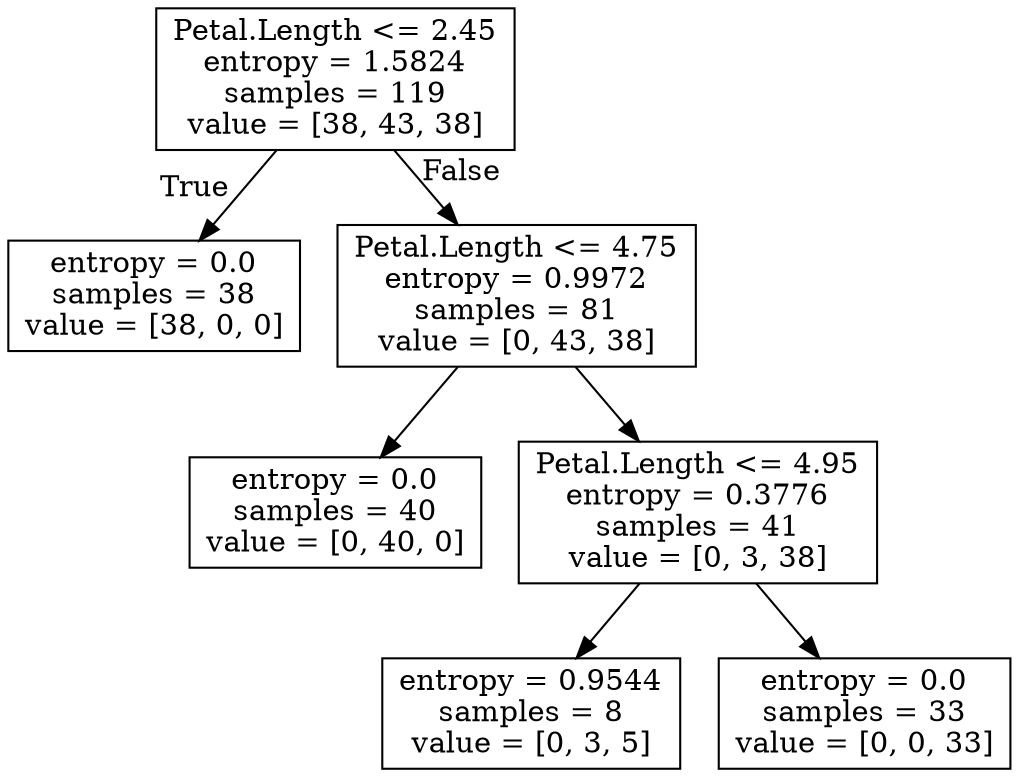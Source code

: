 digraph Tree {
node [shape=box] ;
0 [label="Petal.Length <= 2.45\nentropy = 1.5824\nsamples = 119\nvalue = [38, 43, 38]"] ;
1 [label="entropy = 0.0\nsamples = 38\nvalue = [38, 0, 0]"] ;
0 -> 1 [labeldistance=2.5, labelangle=45, headlabel="True"] ;
2 [label="Petal.Length <= 4.75\nentropy = 0.9972\nsamples = 81\nvalue = [0, 43, 38]"] ;
0 -> 2 [labeldistance=2.5, labelangle=-45, headlabel="False"] ;
3 [label="entropy = 0.0\nsamples = 40\nvalue = [0, 40, 0]"] ;
2 -> 3 ;
4 [label="Petal.Length <= 4.95\nentropy = 0.3776\nsamples = 41\nvalue = [0, 3, 38]"] ;
2 -> 4 ;
5 [label="entropy = 0.9544\nsamples = 8\nvalue = [0, 3, 5]"] ;
4 -> 5 ;
6 [label="entropy = 0.0\nsamples = 33\nvalue = [0, 0, 33]"] ;
4 -> 6 ;
}